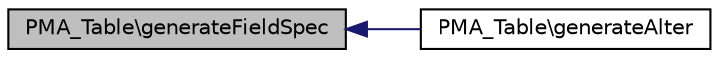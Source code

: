 digraph G
{
  edge [fontname="Helvetica",fontsize="10",labelfontname="Helvetica",labelfontsize="10"];
  node [fontname="Helvetica",fontsize="10",shape=record];
  rankdir="LR";
  Node1 [label="PMA_Table\\generateFieldSpec",height=0.2,width=0.4,color="black", fillcolor="grey75", style="filled" fontcolor="black"];
  Node1 -> Node2 [dir="back",color="midnightblue",fontsize="10",style="solid",fontname="Helvetica"];
  Node2 [label="PMA_Table\\generateAlter",height=0.2,width=0.4,color="black", fillcolor="white", style="filled",URL="$classPMA__Table.html#a4b2cbbe10f1bfabaddf03c7b2c569d85",tooltip="Generates column specification for ALTER syntax."];
}
